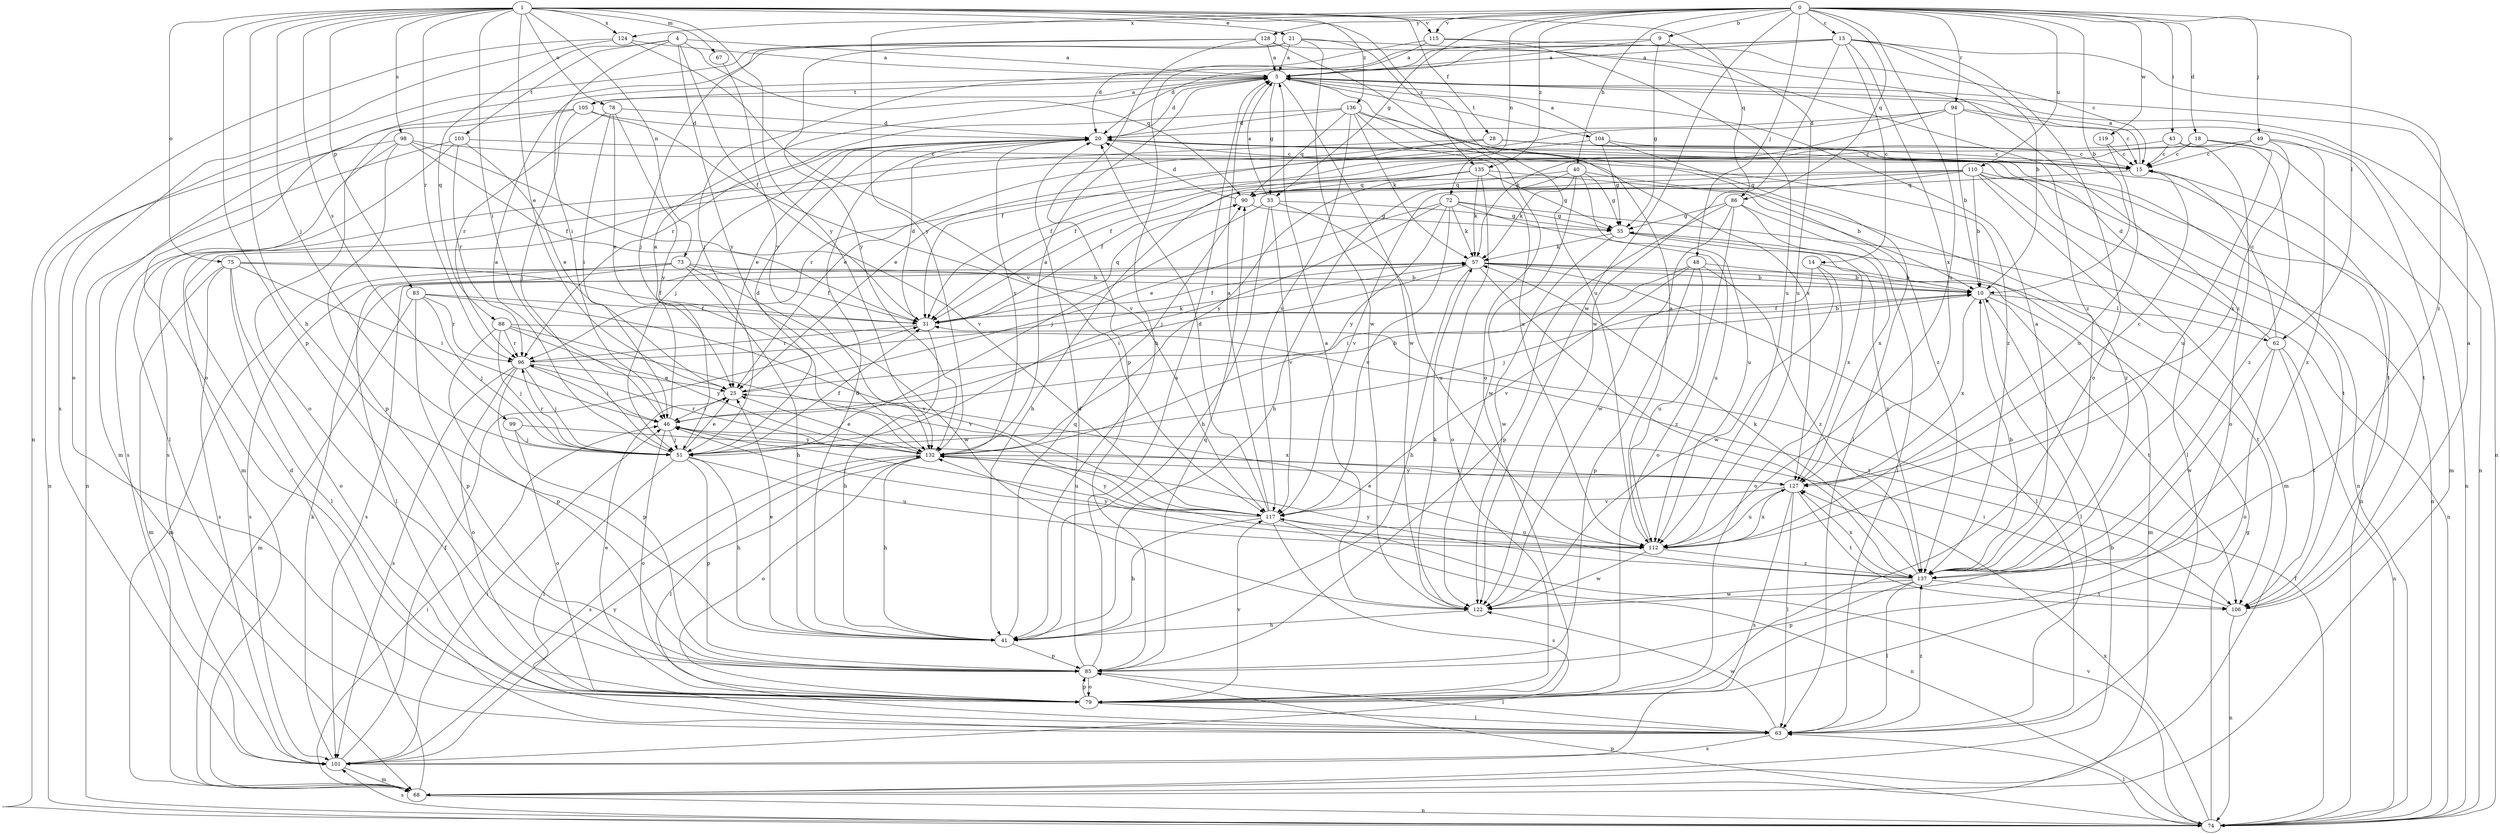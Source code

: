 strict digraph  {
0;
1;
4;
5;
9;
10;
13;
14;
15;
18;
20;
21;
25;
28;
31;
33;
35;
40;
41;
43;
46;
48;
49;
51;
57;
62;
63;
67;
68;
72;
73;
74;
75;
78;
79;
83;
85;
86;
88;
90;
94;
96;
98;
99;
101;
103;
104;
105;
106;
110;
112;
115;
117;
119;
122;
124;
127;
128;
132;
135;
136;
137;
0 -> 9  [label=b];
0 -> 10  [label=b];
0 -> 13  [label=c];
0 -> 18  [label=d];
0 -> 33  [label=g];
0 -> 40  [label=h];
0 -> 43  [label=i];
0 -> 48  [label=j];
0 -> 49  [label=j];
0 -> 62  [label=l];
0 -> 72  [label=n];
0 -> 86  [label=q];
0 -> 94  [label=r];
0 -> 110  [label=u];
0 -> 112  [label=u];
0 -> 115  [label=v];
0 -> 119  [label=w];
0 -> 122  [label=w];
0 -> 124  [label=x];
0 -> 128  [label=y];
0 -> 132  [label=y];
0 -> 135  [label=z];
1 -> 21  [label=e];
1 -> 25  [label=e];
1 -> 28  [label=f];
1 -> 41  [label=h];
1 -> 46  [label=i];
1 -> 51  [label=j];
1 -> 67  [label=m];
1 -> 73  [label=n];
1 -> 75  [label=o];
1 -> 78  [label=o];
1 -> 83  [label=p];
1 -> 85  [label=p];
1 -> 86  [label=q];
1 -> 96  [label=r];
1 -> 98  [label=s];
1 -> 99  [label=s];
1 -> 115  [label=v];
1 -> 124  [label=x];
1 -> 132  [label=y];
1 -> 135  [label=z];
1 -> 136  [label=z];
4 -> 5  [label=a];
4 -> 31  [label=f];
4 -> 46  [label=i];
4 -> 88  [label=q];
4 -> 90  [label=q];
4 -> 103  [label=t];
4 -> 132  [label=y];
5 -> 20  [label=d];
5 -> 33  [label=g];
5 -> 74  [label=n];
5 -> 104  [label=t];
5 -> 105  [label=t];
5 -> 122  [label=w];
9 -> 5  [label=a];
9 -> 35  [label=g];
9 -> 41  [label=h];
9 -> 112  [label=u];
10 -> 31  [label=f];
10 -> 62  [label=l];
10 -> 63  [label=l];
10 -> 106  [label=t];
10 -> 127  [label=x];
13 -> 5  [label=a];
13 -> 10  [label=b];
13 -> 14  [label=c];
13 -> 20  [label=d];
13 -> 51  [label=j];
13 -> 79  [label=o];
13 -> 122  [label=w];
13 -> 127  [label=x];
13 -> 137  [label=z];
14 -> 10  [label=b];
14 -> 51  [label=j];
14 -> 79  [label=o];
14 -> 122  [label=w];
15 -> 5  [label=a];
15 -> 74  [label=n];
15 -> 90  [label=q];
18 -> 15  [label=c];
18 -> 31  [label=f];
18 -> 74  [label=n];
18 -> 112  [label=u];
20 -> 15  [label=c];
20 -> 25  [label=e];
20 -> 51  [label=j];
20 -> 106  [label=t];
20 -> 132  [label=y];
20 -> 137  [label=z];
21 -> 5  [label=a];
21 -> 79  [label=o];
21 -> 112  [label=u];
21 -> 122  [label=w];
21 -> 132  [label=y];
21 -> 137  [label=z];
25 -> 10  [label=b];
25 -> 46  [label=i];
28 -> 15  [label=c];
28 -> 25  [label=e];
28 -> 68  [label=m];
28 -> 74  [label=n];
28 -> 101  [label=s];
28 -> 106  [label=t];
31 -> 10  [label=b];
31 -> 20  [label=d];
31 -> 41  [label=h];
31 -> 90  [label=q];
31 -> 96  [label=r];
33 -> 5  [label=a];
33 -> 35  [label=g];
33 -> 41  [label=h];
33 -> 51  [label=j];
33 -> 112  [label=u];
33 -> 117  [label=v];
35 -> 57  [label=k];
35 -> 122  [label=w];
35 -> 127  [label=x];
35 -> 137  [label=z];
40 -> 35  [label=g];
40 -> 41  [label=h];
40 -> 57  [label=k];
40 -> 90  [label=q];
40 -> 112  [label=u];
40 -> 122  [label=w];
40 -> 137  [label=z];
41 -> 20  [label=d];
41 -> 25  [label=e];
41 -> 85  [label=p];
41 -> 90  [label=q];
43 -> 15  [label=c];
43 -> 31  [label=f];
43 -> 79  [label=o];
43 -> 137  [label=z];
46 -> 5  [label=a];
46 -> 51  [label=j];
46 -> 79  [label=o];
46 -> 112  [label=u];
46 -> 132  [label=y];
48 -> 10  [label=b];
48 -> 46  [label=i];
48 -> 85  [label=p];
48 -> 112  [label=u];
48 -> 117  [label=v];
48 -> 137  [label=z];
49 -> 15  [label=c];
49 -> 31  [label=f];
49 -> 68  [label=m];
49 -> 127  [label=x];
49 -> 137  [label=z];
51 -> 5  [label=a];
51 -> 20  [label=d];
51 -> 25  [label=e];
51 -> 31  [label=f];
51 -> 41  [label=h];
51 -> 63  [label=l];
51 -> 85  [label=p];
51 -> 96  [label=r];
51 -> 112  [label=u];
57 -> 10  [label=b];
57 -> 31  [label=f];
57 -> 41  [label=h];
57 -> 46  [label=i];
57 -> 63  [label=l];
57 -> 68  [label=m];
57 -> 101  [label=s];
57 -> 106  [label=t];
57 -> 137  [label=z];
62 -> 15  [label=c];
62 -> 20  [label=d];
62 -> 74  [label=n];
62 -> 79  [label=o];
62 -> 106  [label=t];
62 -> 122  [label=w];
63 -> 101  [label=s];
63 -> 122  [label=w];
63 -> 137  [label=z];
67 -> 132  [label=y];
68 -> 10  [label=b];
68 -> 20  [label=d];
68 -> 46  [label=i];
68 -> 74  [label=n];
72 -> 25  [label=e];
72 -> 35  [label=g];
72 -> 51  [label=j];
72 -> 57  [label=k];
72 -> 74  [label=n];
72 -> 112  [label=u];
72 -> 117  [label=v];
72 -> 132  [label=y];
73 -> 10  [label=b];
73 -> 31  [label=f];
73 -> 41  [label=h];
73 -> 63  [label=l];
73 -> 68  [label=m];
73 -> 101  [label=s];
73 -> 122  [label=w];
74 -> 31  [label=f];
74 -> 35  [label=g];
74 -> 63  [label=l];
74 -> 85  [label=p];
74 -> 101  [label=s];
74 -> 117  [label=v];
74 -> 127  [label=x];
75 -> 10  [label=b];
75 -> 31  [label=f];
75 -> 46  [label=i];
75 -> 63  [label=l];
75 -> 68  [label=m];
75 -> 79  [label=o];
75 -> 101  [label=s];
78 -> 20  [label=d];
78 -> 25  [label=e];
78 -> 46  [label=i];
78 -> 96  [label=r];
78 -> 132  [label=y];
79 -> 25  [label=e];
79 -> 63  [label=l];
79 -> 85  [label=p];
79 -> 117  [label=v];
83 -> 31  [label=f];
83 -> 51  [label=j];
83 -> 68  [label=m];
83 -> 85  [label=p];
83 -> 96  [label=r];
83 -> 117  [label=v];
85 -> 5  [label=a];
85 -> 20  [label=d];
85 -> 63  [label=l];
85 -> 79  [label=o];
85 -> 90  [label=q];
86 -> 35  [label=g];
86 -> 63  [label=l];
86 -> 79  [label=o];
86 -> 85  [label=p];
86 -> 122  [label=w];
86 -> 127  [label=x];
88 -> 51  [label=j];
88 -> 85  [label=p];
88 -> 96  [label=r];
88 -> 106  [label=t];
88 -> 117  [label=v];
88 -> 132  [label=y];
90 -> 20  [label=d];
90 -> 35  [label=g];
94 -> 10  [label=b];
94 -> 15  [label=c];
94 -> 20  [label=d];
94 -> 31  [label=f];
94 -> 57  [label=k];
94 -> 74  [label=n];
96 -> 25  [label=e];
96 -> 46  [label=i];
96 -> 51  [label=j];
96 -> 57  [label=k];
96 -> 79  [label=o];
96 -> 85  [label=p];
96 -> 101  [label=s];
98 -> 15  [label=c];
98 -> 31  [label=f];
98 -> 63  [label=l];
98 -> 74  [label=n];
98 -> 85  [label=p];
98 -> 117  [label=v];
99 -> 51  [label=j];
99 -> 79  [label=o];
99 -> 127  [label=x];
101 -> 31  [label=f];
101 -> 46  [label=i];
101 -> 57  [label=k];
101 -> 68  [label=m];
101 -> 132  [label=y];
103 -> 15  [label=c];
103 -> 25  [label=e];
103 -> 74  [label=n];
103 -> 96  [label=r];
103 -> 101  [label=s];
104 -> 5  [label=a];
104 -> 15  [label=c];
104 -> 25  [label=e];
104 -> 35  [label=g];
104 -> 63  [label=l];
105 -> 5  [label=a];
105 -> 20  [label=d];
105 -> 51  [label=j];
105 -> 68  [label=m];
105 -> 79  [label=o];
105 -> 117  [label=v];
106 -> 5  [label=a];
106 -> 46  [label=i];
106 -> 74  [label=n];
110 -> 10  [label=b];
110 -> 31  [label=f];
110 -> 63  [label=l];
110 -> 68  [label=m];
110 -> 74  [label=n];
110 -> 90  [label=q];
110 -> 96  [label=r];
110 -> 106  [label=t];
110 -> 117  [label=v];
112 -> 5  [label=a];
112 -> 122  [label=w];
112 -> 127  [label=x];
112 -> 132  [label=y];
112 -> 137  [label=z];
115 -> 5  [label=a];
115 -> 15  [label=c];
115 -> 20  [label=d];
115 -> 112  [label=u];
117 -> 5  [label=a];
117 -> 20  [label=d];
117 -> 41  [label=h];
117 -> 46  [label=i];
117 -> 74  [label=n];
117 -> 101  [label=s];
117 -> 112  [label=u];
117 -> 132  [label=y];
119 -> 15  [label=c];
119 -> 112  [label=u];
122 -> 5  [label=a];
122 -> 41  [label=h];
122 -> 57  [label=k];
124 -> 5  [label=a];
124 -> 74  [label=n];
124 -> 79  [label=o];
124 -> 117  [label=v];
127 -> 15  [label=c];
127 -> 63  [label=l];
127 -> 101  [label=s];
127 -> 106  [label=t];
127 -> 112  [label=u];
127 -> 117  [label=v];
127 -> 132  [label=y];
128 -> 5  [label=a];
128 -> 51  [label=j];
128 -> 79  [label=o];
128 -> 85  [label=p];
128 -> 101  [label=s];
128 -> 137  [label=z];
132 -> 5  [label=a];
132 -> 25  [label=e];
132 -> 41  [label=h];
132 -> 63  [label=l];
132 -> 79  [label=o];
132 -> 96  [label=r];
132 -> 101  [label=s];
132 -> 127  [label=x];
135 -> 10  [label=b];
135 -> 35  [label=g];
135 -> 41  [label=h];
135 -> 57  [label=k];
135 -> 79  [label=o];
135 -> 90  [label=q];
135 -> 132  [label=y];
136 -> 20  [label=d];
136 -> 57  [label=k];
136 -> 90  [label=q];
136 -> 96  [label=r];
136 -> 112  [label=u];
136 -> 117  [label=v];
136 -> 127  [label=x];
136 -> 137  [label=z];
137 -> 5  [label=a];
137 -> 10  [label=b];
137 -> 25  [label=e];
137 -> 57  [label=k];
137 -> 63  [label=l];
137 -> 85  [label=p];
137 -> 106  [label=t];
137 -> 122  [label=w];
137 -> 127  [label=x];
137 -> 132  [label=y];
}
